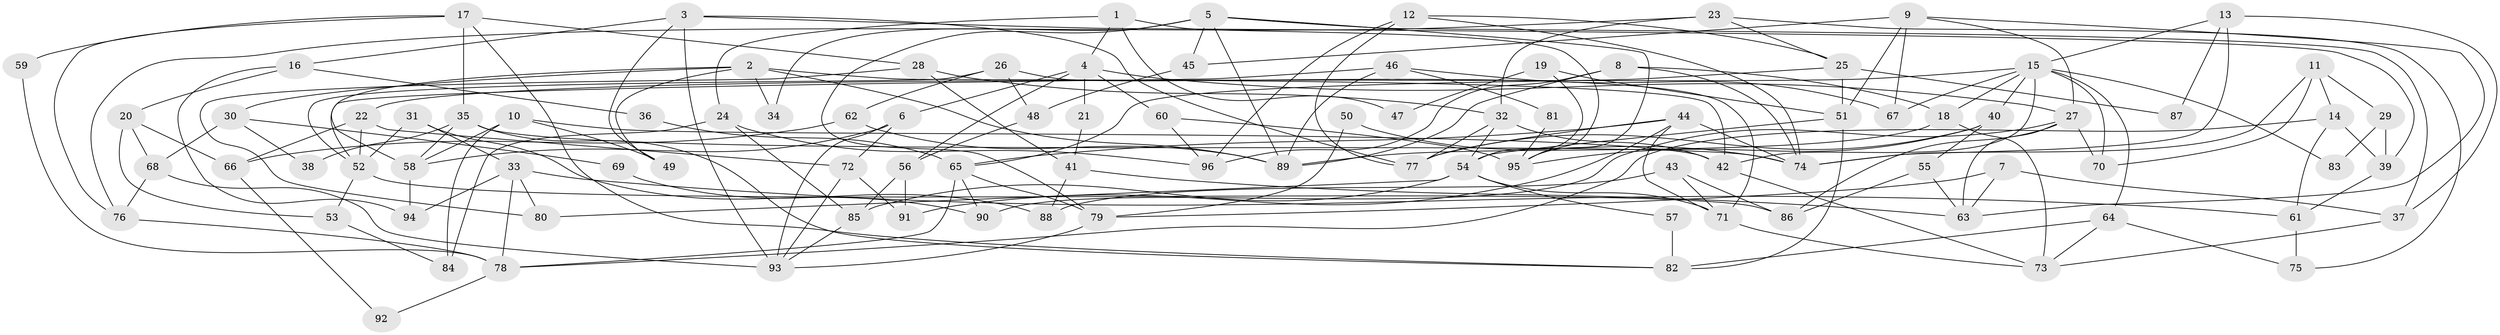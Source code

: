 // coarse degree distribution, {3: 0.14285714285714285, 4: 0.07142857142857142, 2: 0.17857142857142858, 5: 0.21428571428571427, 1: 0.03571428571428571, 8: 0.07142857142857142, 6: 0.14285714285714285, 10: 0.03571428571428571, 13: 0.07142857142857142, 7: 0.03571428571428571}
// Generated by graph-tools (version 1.1) at 2025/54/03/04/25 21:54:28]
// undirected, 96 vertices, 192 edges
graph export_dot {
graph [start="1"]
  node [color=gray90,style=filled];
  1;
  2;
  3;
  4;
  5;
  6;
  7;
  8;
  9;
  10;
  11;
  12;
  13;
  14;
  15;
  16;
  17;
  18;
  19;
  20;
  21;
  22;
  23;
  24;
  25;
  26;
  27;
  28;
  29;
  30;
  31;
  32;
  33;
  34;
  35;
  36;
  37;
  38;
  39;
  40;
  41;
  42;
  43;
  44;
  45;
  46;
  47;
  48;
  49;
  50;
  51;
  52;
  53;
  54;
  55;
  56;
  57;
  58;
  59;
  60;
  61;
  62;
  63;
  64;
  65;
  66;
  67;
  68;
  69;
  70;
  71;
  72;
  73;
  74;
  75;
  76;
  77;
  78;
  79;
  80;
  81;
  82;
  83;
  84;
  85;
  86;
  87;
  88;
  89;
  90;
  91;
  92;
  93;
  94;
  95;
  96;
  1 -- 4;
  1 -- 95;
  1 -- 24;
  1 -- 47;
  2 -- 89;
  2 -- 42;
  2 -- 30;
  2 -- 34;
  2 -- 49;
  2 -- 58;
  3 -- 49;
  3 -- 77;
  3 -- 16;
  3 -- 39;
  3 -- 93;
  4 -- 27;
  4 -- 56;
  4 -- 6;
  4 -- 21;
  4 -- 60;
  5 -- 79;
  5 -- 37;
  5 -- 34;
  5 -- 45;
  5 -- 89;
  5 -- 95;
  6 -- 72;
  6 -- 58;
  6 -- 93;
  7 -- 63;
  7 -- 79;
  7 -- 37;
  8 -- 89;
  8 -- 74;
  8 -- 18;
  8 -- 96;
  9 -- 63;
  9 -- 45;
  9 -- 27;
  9 -- 51;
  9 -- 67;
  10 -- 58;
  10 -- 42;
  10 -- 49;
  10 -- 84;
  11 -- 14;
  11 -- 74;
  11 -- 29;
  11 -- 70;
  12 -- 74;
  12 -- 25;
  12 -- 77;
  12 -- 96;
  13 -- 74;
  13 -- 15;
  13 -- 37;
  13 -- 87;
  14 -- 39;
  14 -- 78;
  14 -- 61;
  15 -- 40;
  15 -- 18;
  15 -- 22;
  15 -- 42;
  15 -- 64;
  15 -- 67;
  15 -- 70;
  15 -- 83;
  16 -- 94;
  16 -- 20;
  16 -- 36;
  17 -- 35;
  17 -- 82;
  17 -- 28;
  17 -- 59;
  17 -- 76;
  18 -- 89;
  18 -- 73;
  19 -- 54;
  19 -- 51;
  19 -- 47;
  20 -- 68;
  20 -- 53;
  20 -- 66;
  21 -- 41;
  22 -- 66;
  22 -- 52;
  22 -- 72;
  23 -- 76;
  23 -- 75;
  23 -- 25;
  23 -- 32;
  24 -- 96;
  24 -- 84;
  24 -- 85;
  25 -- 51;
  25 -- 65;
  25 -- 87;
  26 -- 71;
  26 -- 52;
  26 -- 48;
  26 -- 62;
  27 -- 70;
  27 -- 63;
  27 -- 86;
  27 -- 90;
  28 -- 32;
  28 -- 41;
  28 -- 80;
  29 -- 39;
  29 -- 83;
  30 -- 68;
  30 -- 38;
  30 -- 69;
  31 -- 90;
  31 -- 52;
  31 -- 33;
  32 -- 42;
  32 -- 54;
  32 -- 77;
  33 -- 80;
  33 -- 61;
  33 -- 78;
  33 -- 94;
  35 -- 82;
  35 -- 58;
  35 -- 38;
  35 -- 74;
  36 -- 65;
  37 -- 73;
  39 -- 61;
  40 -- 77;
  40 -- 95;
  40 -- 55;
  41 -- 63;
  41 -- 88;
  42 -- 73;
  43 -- 86;
  43 -- 71;
  43 -- 88;
  44 -- 77;
  44 -- 71;
  44 -- 65;
  44 -- 74;
  44 -- 91;
  45 -- 48;
  46 -- 52;
  46 -- 67;
  46 -- 81;
  46 -- 89;
  48 -- 56;
  50 -- 79;
  50 -- 74;
  51 -- 54;
  51 -- 82;
  52 -- 53;
  52 -- 86;
  53 -- 84;
  54 -- 85;
  54 -- 57;
  54 -- 71;
  54 -- 80;
  55 -- 86;
  55 -- 63;
  56 -- 91;
  56 -- 85;
  57 -- 82;
  58 -- 94;
  59 -- 78;
  60 -- 96;
  60 -- 95;
  61 -- 75;
  62 -- 89;
  62 -- 66;
  64 -- 73;
  64 -- 75;
  64 -- 82;
  65 -- 78;
  65 -- 79;
  65 -- 90;
  66 -- 92;
  68 -- 93;
  68 -- 76;
  69 -- 88;
  71 -- 73;
  72 -- 93;
  72 -- 91;
  76 -- 78;
  78 -- 92;
  79 -- 93;
  81 -- 95;
  85 -- 93;
}
